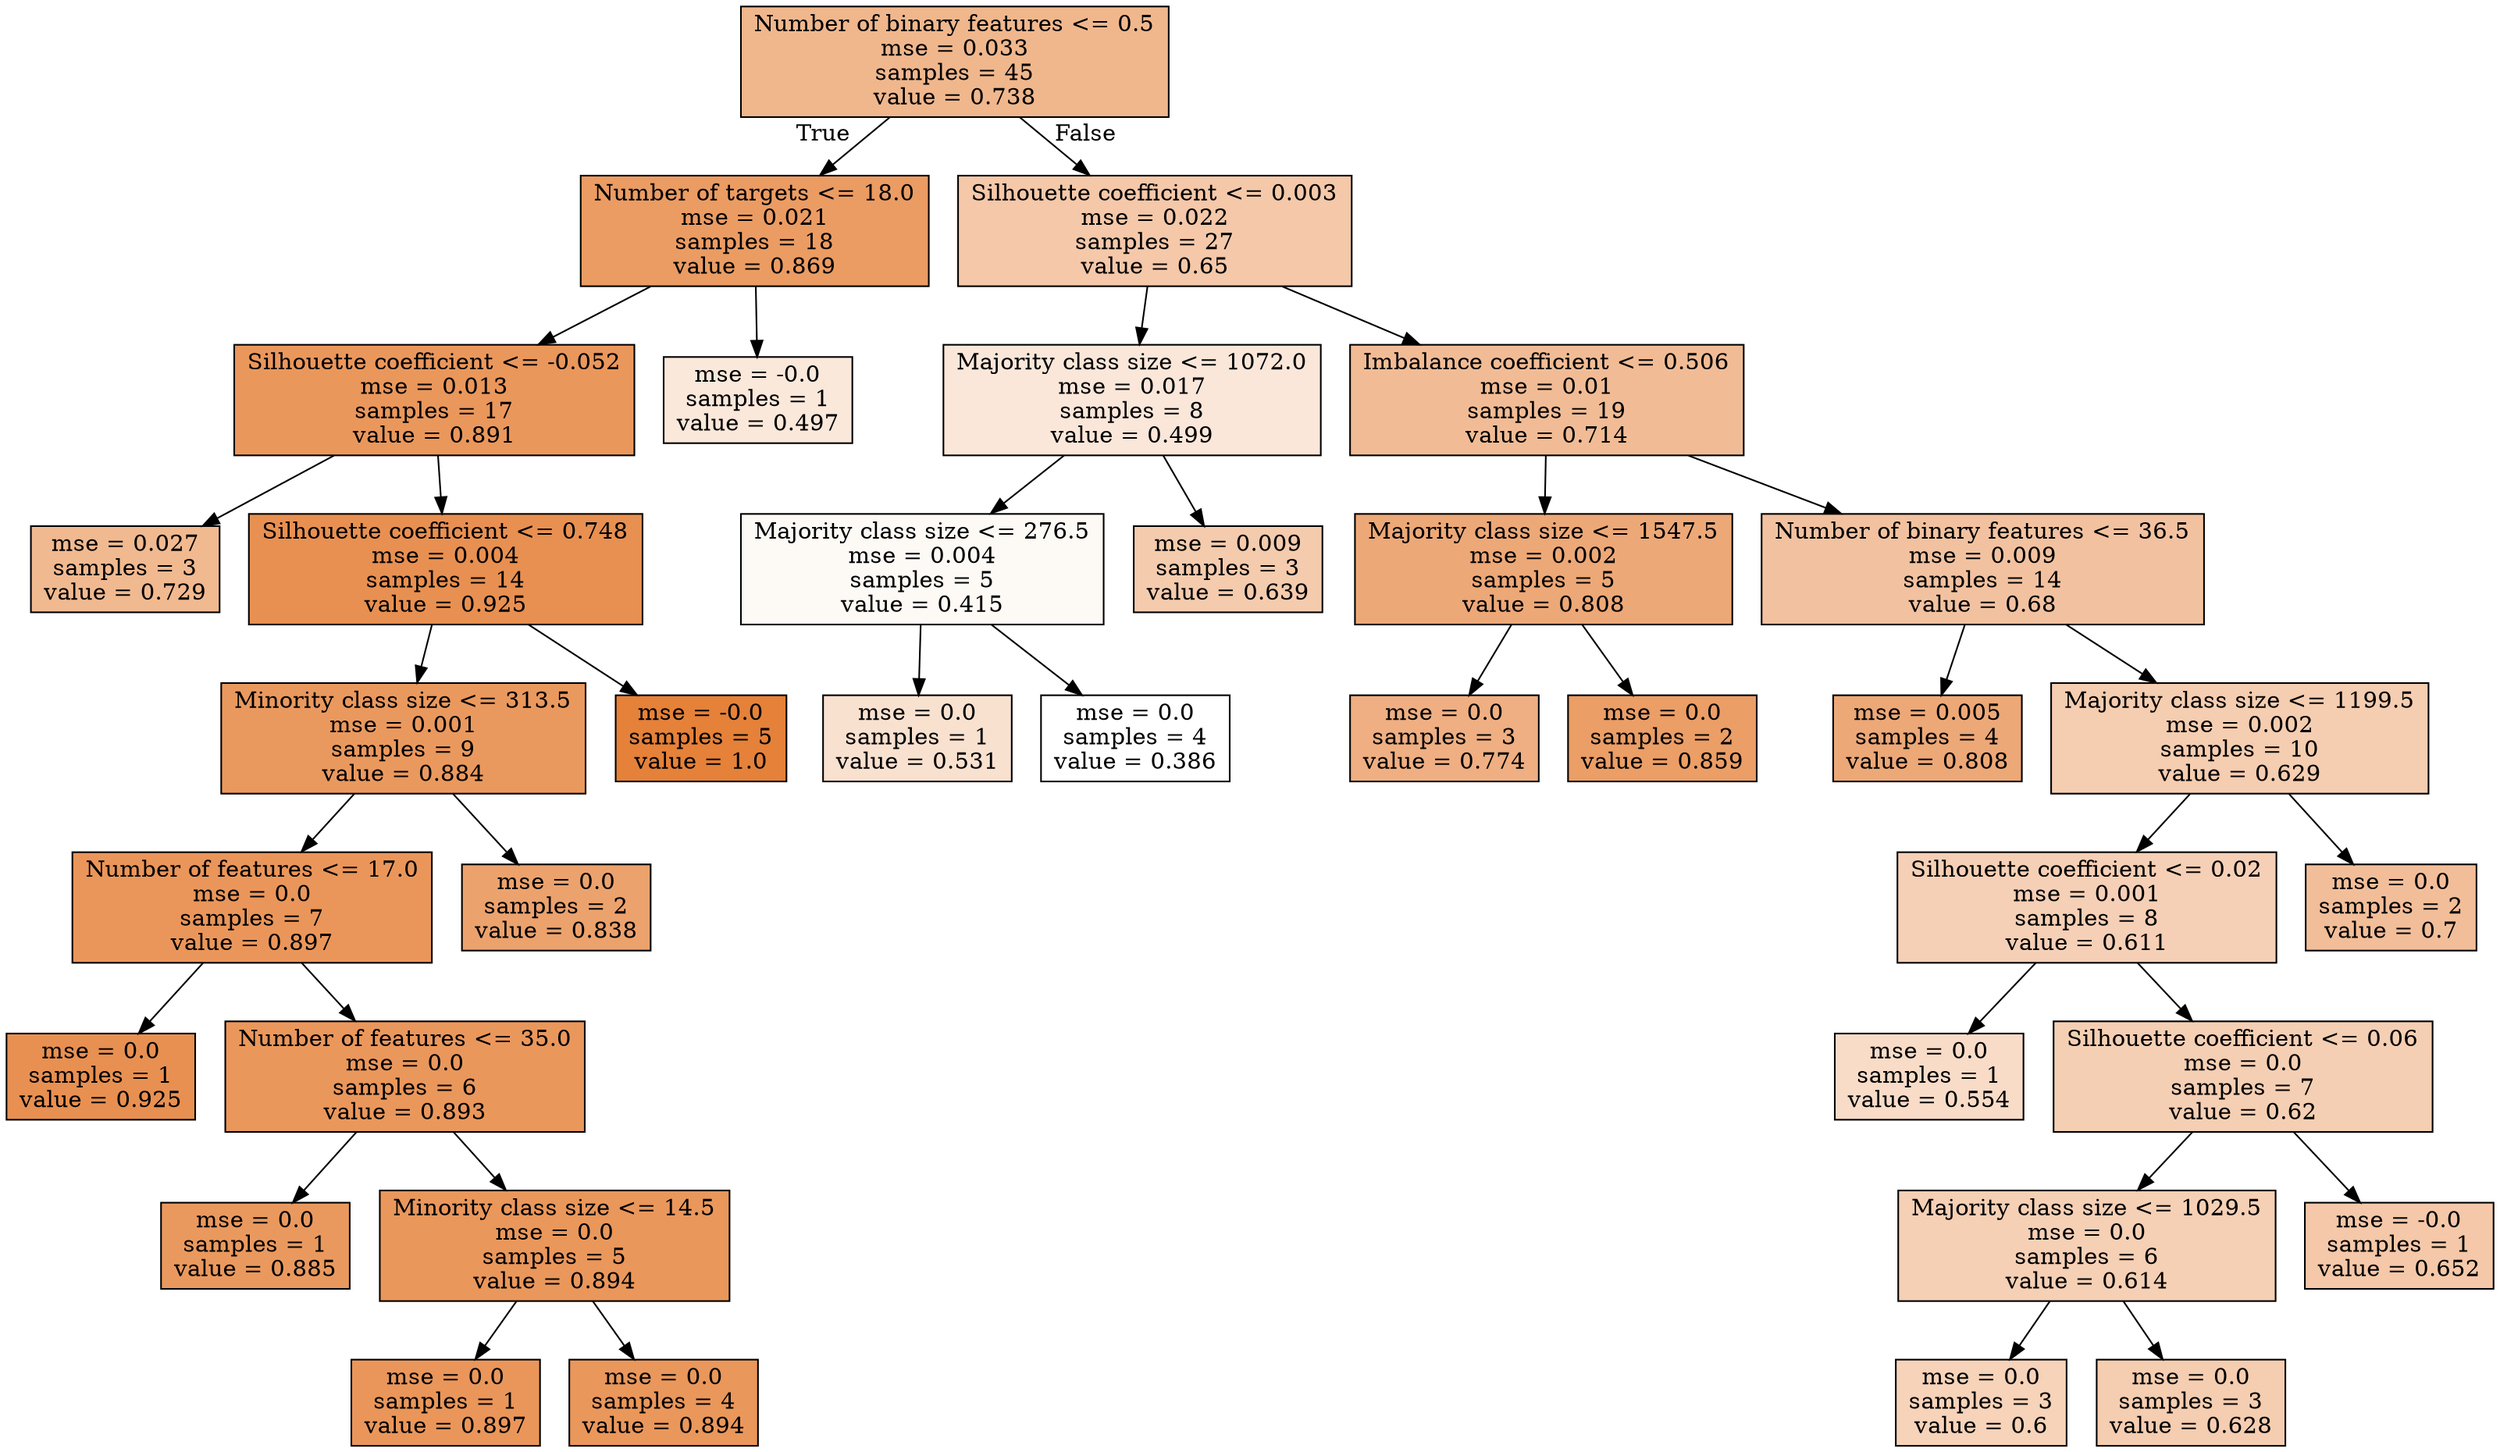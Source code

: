 digraph Tree {
node [shape=box, style="filled", color="black"] ;
0 [label="Number of binary features <= 0.5\nmse = 0.033\nsamples = 45\nvalue = 0.738", fillcolor="#e5813992"] ;
1 [label="Number of targets <= 18.0\nmse = 0.021\nsamples = 18\nvalue = 0.869", fillcolor="#e58139c9"] ;
0 -> 1 [labeldistance=2.5, labelangle=45, headlabel="True"] ;
2 [label="Silhouette coefficient <= -0.052\nmse = 0.013\nsamples = 17\nvalue = 0.891", fillcolor="#e58139d2"] ;
1 -> 2 ;
3 [label="mse = 0.027\nsamples = 3\nvalue = 0.729", fillcolor="#e581398e"] ;
2 -> 3 ;
4 [label="Silhouette coefficient <= 0.748\nmse = 0.004\nsamples = 14\nvalue = 0.925", fillcolor="#e58139e0"] ;
2 -> 4 ;
5 [label="Minority class size <= 313.5\nmse = 0.001\nsamples = 9\nvalue = 0.884", fillcolor="#e58139cf"] ;
4 -> 5 ;
6 [label="Number of features <= 17.0\nmse = 0.0\nsamples = 7\nvalue = 0.897", fillcolor="#e58139d4"] ;
5 -> 6 ;
7 [label="mse = 0.0\nsamples = 1\nvalue = 0.925", fillcolor="#e58139e0"] ;
6 -> 7 ;
8 [label="Number of features <= 35.0\nmse = 0.0\nsamples = 6\nvalue = 0.893", fillcolor="#e58139d2"] ;
6 -> 8 ;
9 [label="mse = 0.0\nsamples = 1\nvalue = 0.885", fillcolor="#e58139cf"] ;
8 -> 9 ;
10 [label="Minority class size <= 14.5\nmse = 0.0\nsamples = 5\nvalue = 0.894", fillcolor="#e58139d3"] ;
8 -> 10 ;
11 [label="mse = 0.0\nsamples = 1\nvalue = 0.897", fillcolor="#e58139d4"] ;
10 -> 11 ;
12 [label="mse = 0.0\nsamples = 4\nvalue = 0.894", fillcolor="#e58139d3"] ;
10 -> 12 ;
13 [label="mse = 0.0\nsamples = 2\nvalue = 0.838", fillcolor="#e58139bc"] ;
5 -> 13 ;
14 [label="mse = -0.0\nsamples = 5\nvalue = 1.0", fillcolor="#e58139ff"] ;
4 -> 14 ;
15 [label="mse = -0.0\nsamples = 1\nvalue = 0.497", fillcolor="#e581392e"] ;
1 -> 15 ;
16 [label="Silhouette coefficient <= 0.003\nmse = 0.022\nsamples = 27\nvalue = 0.65", fillcolor="#e581396e"] ;
0 -> 16 [labeldistance=2.5, labelangle=-45, headlabel="False"] ;
17 [label="Majority class size <= 1072.0\nmse = 0.017\nsamples = 8\nvalue = 0.499", fillcolor="#e581392f"] ;
16 -> 17 ;
18 [label="Majority class size <= 276.5\nmse = 0.004\nsamples = 5\nvalue = 0.415", fillcolor="#e581390c"] ;
17 -> 18 ;
19 [label="mse = 0.0\nsamples = 1\nvalue = 0.531", fillcolor="#e581393c"] ;
18 -> 19 ;
20 [label="mse = 0.0\nsamples = 4\nvalue = 0.386", fillcolor="#e5813900"] ;
18 -> 20 ;
21 [label="mse = 0.009\nsamples = 3\nvalue = 0.639", fillcolor="#e5813969"] ;
17 -> 21 ;
22 [label="Imbalance coefficient <= 0.506\nmse = 0.01\nsamples = 19\nvalue = 0.714", fillcolor="#e5813988"] ;
16 -> 22 ;
23 [label="Majority class size <= 1547.5\nmse = 0.002\nsamples = 5\nvalue = 0.808", fillcolor="#e58139af"] ;
22 -> 23 ;
24 [label="mse = 0.0\nsamples = 3\nvalue = 0.774", fillcolor="#e58139a1"] ;
23 -> 24 ;
25 [label="mse = 0.0\nsamples = 2\nvalue = 0.859", fillcolor="#e58139c4"] ;
23 -> 25 ;
26 [label="Number of binary features <= 36.5\nmse = 0.009\nsamples = 14\nvalue = 0.68", fillcolor="#e581397a"] ;
22 -> 26 ;
27 [label="mse = 0.005\nsamples = 4\nvalue = 0.808", fillcolor="#e58139af"] ;
26 -> 27 ;
28 [label="Majority class size <= 1199.5\nmse = 0.002\nsamples = 10\nvalue = 0.629", fillcolor="#e5813965"] ;
26 -> 28 ;
29 [label="Silhouette coefficient <= 0.02\nmse = 0.001\nsamples = 8\nvalue = 0.611", fillcolor="#e581395e"] ;
28 -> 29 ;
30 [label="mse = 0.0\nsamples = 1\nvalue = 0.554", fillcolor="#e5813946"] ;
29 -> 30 ;
31 [label="Silhouette coefficient <= 0.06\nmse = 0.0\nsamples = 7\nvalue = 0.62", fillcolor="#e5813961"] ;
29 -> 31 ;
32 [label="Majority class size <= 1029.5\nmse = 0.0\nsamples = 6\nvalue = 0.614", fillcolor="#e581395f"] ;
31 -> 32 ;
33 [label="mse = 0.0\nsamples = 3\nvalue = 0.6", fillcolor="#e5813959"] ;
32 -> 33 ;
34 [label="mse = 0.0\nsamples = 3\nvalue = 0.628", fillcolor="#e5813965"] ;
32 -> 34 ;
35 [label="mse = -0.0\nsamples = 1\nvalue = 0.652", fillcolor="#e581396f"] ;
31 -> 35 ;
36 [label="mse = 0.0\nsamples = 2\nvalue = 0.7", fillcolor="#e5813983"] ;
28 -> 36 ;
}